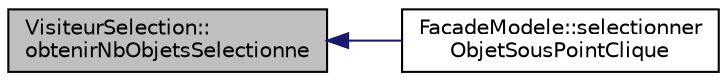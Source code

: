 digraph "VisiteurSelection::obtenirNbObjetsSelectionne"
{
  edge [fontname="Helvetica",fontsize="10",labelfontname="Helvetica",labelfontsize="10"];
  node [fontname="Helvetica",fontsize="10",shape=record];
  rankdir="LR";
  Node1 [label="VisiteurSelection::\lobtenirNbObjetsSelectionne",height=0.2,width=0.4,color="black", fillcolor="grey75", style="filled", fontcolor="black"];
  Node1 -> Node2 [dir="back",color="midnightblue",fontsize="10",style="solid",fontname="Helvetica"];
  Node2 [label="FacadeModele::selectionner\lObjetSousPointClique",height=0.2,width=0.4,color="black", fillcolor="white", style="filled",URL="$d1/dd9/class_facade_modele.html#ae670842ee95f25c6d543cc4fbd30917a"];
}
